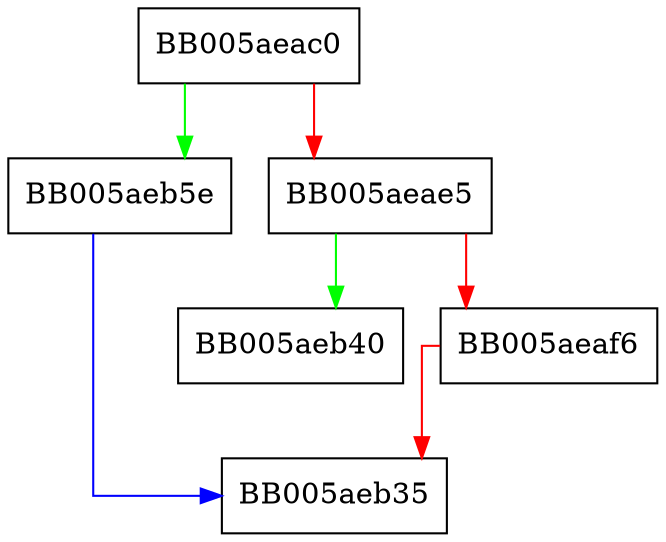 digraph enc_new {
  node [shape="box"];
  graph [splines=ortho];
  BB005aeac0 -> BB005aeb5e [color="green"];
  BB005aeac0 -> BB005aeae5 [color="red"];
  BB005aeae5 -> BB005aeb40 [color="green"];
  BB005aeae5 -> BB005aeaf6 [color="red"];
  BB005aeaf6 -> BB005aeb35 [color="red"];
  BB005aeb5e -> BB005aeb35 [color="blue"];
}